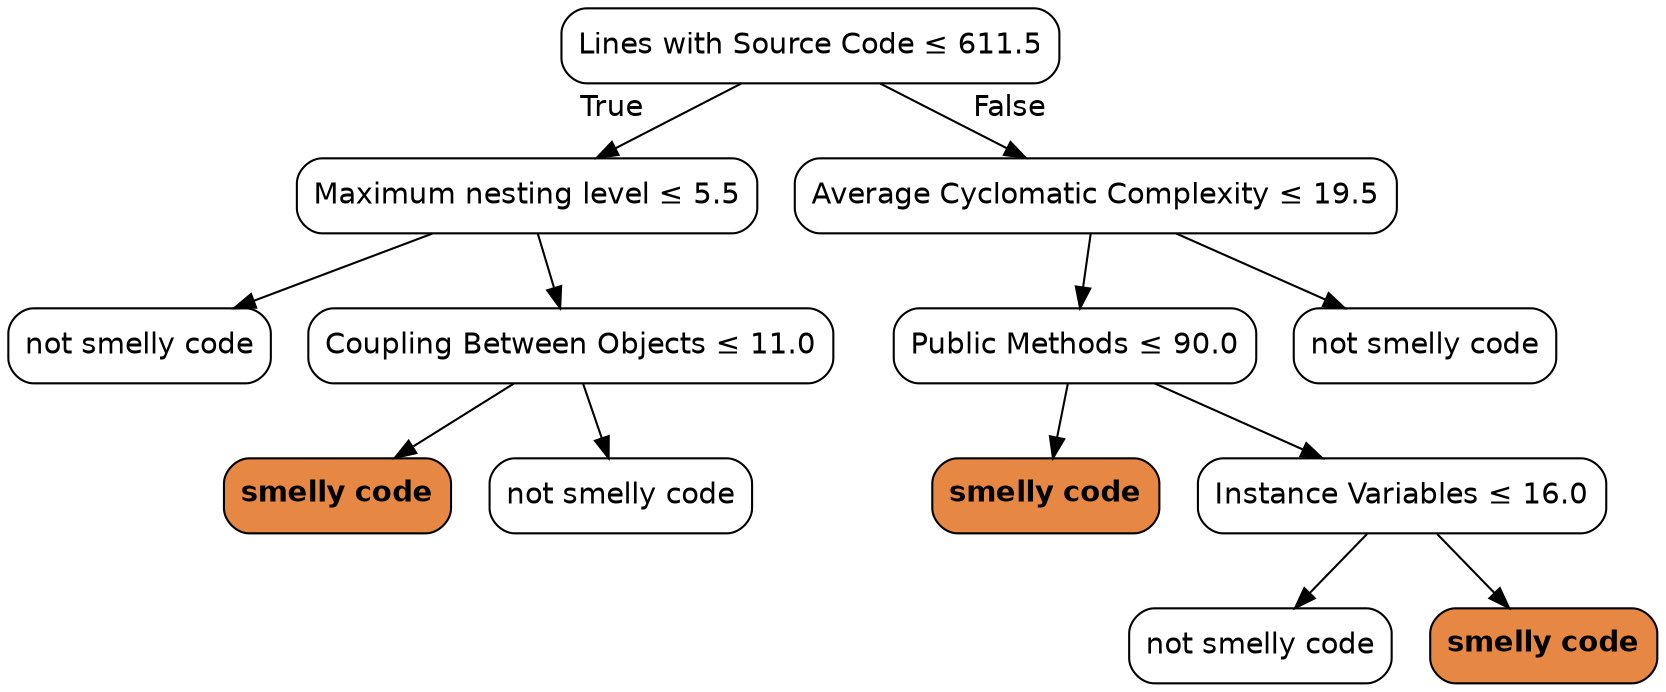 digraph Tree {
node [color="black", fontname=helvetica, shape=box,  style="filled, rounded", fillcolor="#FFFFFF"];
edge [fontname=helvetica];
0 [label=<Lines with Source Code &le; 611.5>];
1 [label=<Maximum nesting level &le; 5.5>];
0 -> 1  [headlabel="True", labelangle=45, labeldistance="2.5"];
9 [label=<not smelly code>];
1 -> 9;
10 [label=<Coupling Between Objects &le; 11.0>];
1 -> 10;
11 [label=<<b>smelly code</b>>, fillcolor="#e68743"];
10 -> 11;
12 [label=<not smelly code>];
10 -> 12;
2 [label=<Average Cyclomatic Complexity &le; 19.5>];
0 -> 2  [headlabel="False", labelangle="-45", labeldistance="2.5"];
3 [label=<Public Methods &le; 90.0>];
2 -> 3;
5 [label=<<b>smelly code</b>>, fillcolor="#e68743"];
3 -> 5;
6 [label=<Instance Variables &le; 16.0>];
3 -> 6;
7 [label=<not smelly code>];
6 -> 7;
8 [label=<<b>smelly code</b>>, fillcolor="#e68743"];
6 -> 8;
4 [label=<not smelly code>];
2 -> 4;
}
